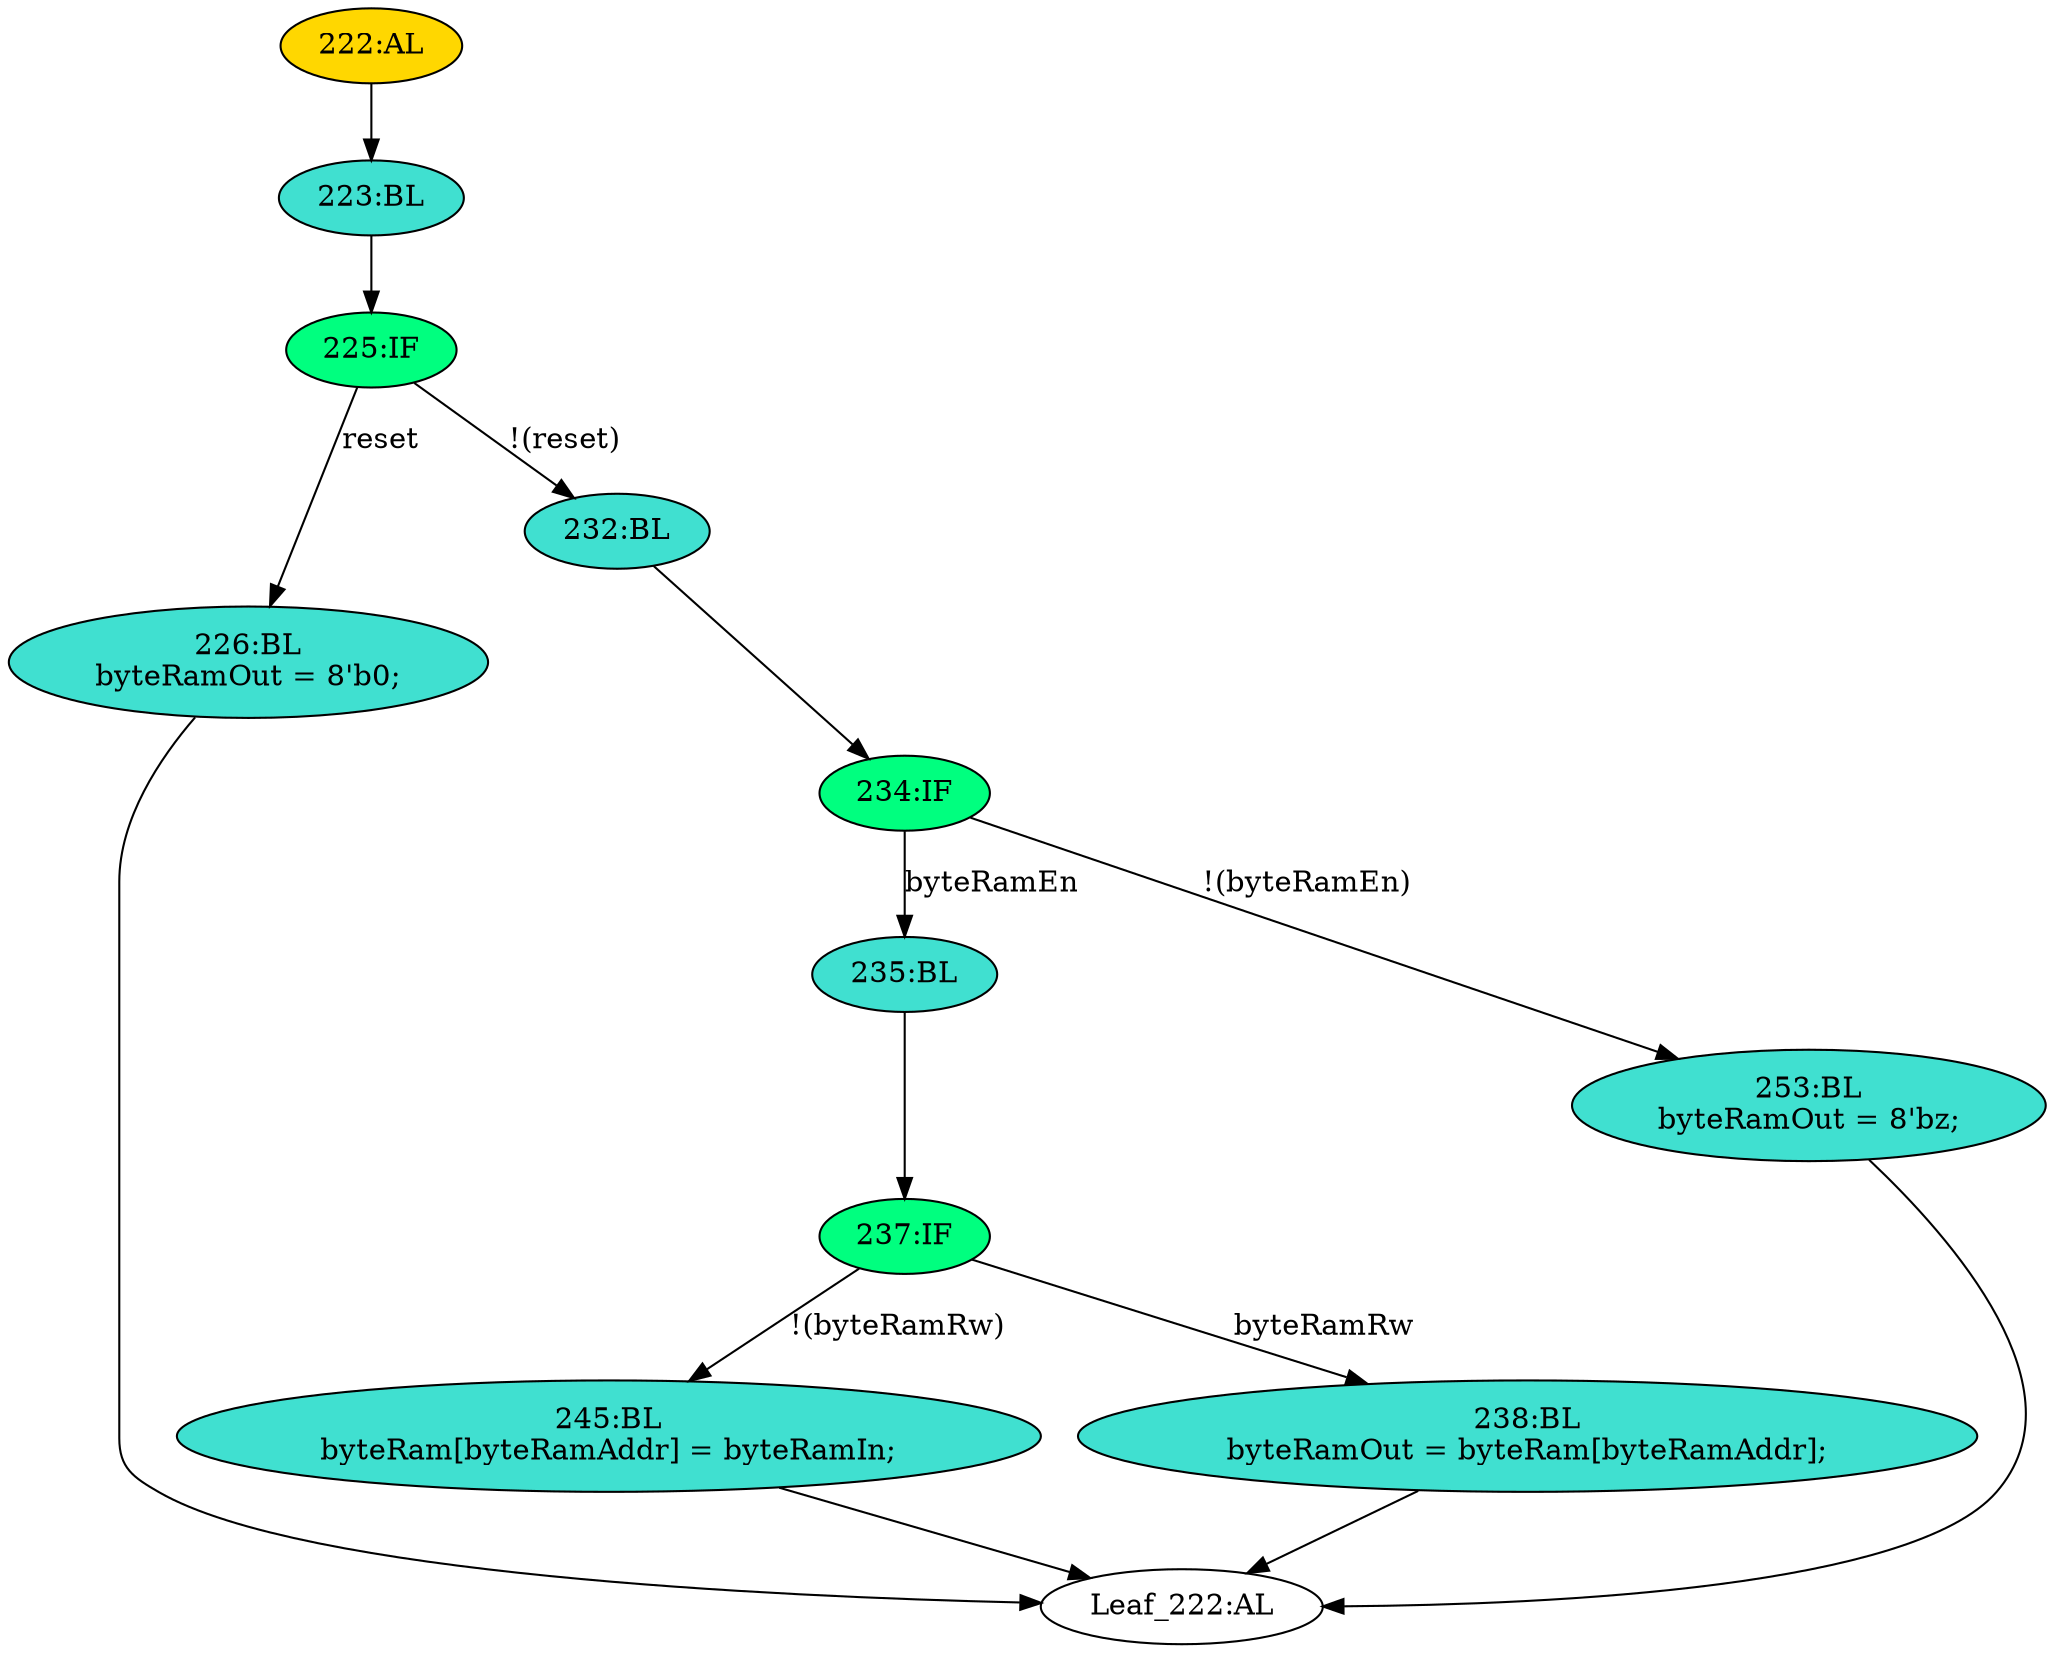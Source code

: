 strict digraph "" {
	node [label="\N"];
	"226:BL"	 [ast="<pyverilog.vparser.ast.Block object at 0x7f3ed4f59d90>",
		fillcolor=turquoise,
		label="226:BL
byteRamOut = 8'b0;",
		statements="[<pyverilog.vparser.ast.BlockingSubstitution object at 0x7f3ed4f59dd0>]",
		style=filled,
		typ=Block];
	"Leaf_222:AL"	 [def_var="['byteRamOut', 'byteRam']",
		label="Leaf_222:AL"];
	"226:BL" -> "Leaf_222:AL"	 [cond="[]",
		lineno=None];
	"245:BL"	 [ast="<pyverilog.vparser.ast.Block object at 0x7f3ed4f59410>",
		fillcolor=turquoise,
		label="245:BL
byteRam[byteRamAddr] = byteRamIn;",
		statements="[<pyverilog.vparser.ast.BlockingSubstitution object at 0x7f3ed4f59450>]",
		style=filled,
		typ=Block];
	"245:BL" -> "Leaf_222:AL"	 [cond="[]",
		lineno=None];
	"232:BL"	 [ast="<pyverilog.vparser.ast.Block object at 0x7f3ed4f598d0>",
		fillcolor=turquoise,
		label="232:BL",
		statements="[]",
		style=filled,
		typ=Block];
	"234:IF"	 [ast="<pyverilog.vparser.ast.IfStatement object at 0x7f3ed4f59910>",
		fillcolor=springgreen,
		label="234:IF",
		statements="[]",
		style=filled,
		typ=IfStatement];
	"232:BL" -> "234:IF"	 [cond="[]",
		lineno=None];
	"222:AL"	 [ast="<pyverilog.vparser.ast.Always object at 0x7f3ed4f59b90>",
		clk_sens=True,
		fillcolor=gold,
		label="222:AL",
		sens="['clk', 'reset']",
		statements="[]",
		style=filled,
		typ=Always,
		use_var="['reset', 'byteRamAddr', 'byteRamEn', 'byteRam', 'byteRamIn', 'byteRamRw']"];
	"223:BL"	 [ast="<pyverilog.vparser.ast.Block object at 0x7f3ed4f59d10>",
		fillcolor=turquoise,
		label="223:BL",
		statements="[]",
		style=filled,
		typ=Block];
	"222:AL" -> "223:BL"	 [cond="[]",
		lineno=None];
	"225:IF"	 [ast="<pyverilog.vparser.ast.IfStatement object at 0x7f3ed4f59d50>",
		fillcolor=springgreen,
		label="225:IF",
		statements="[]",
		style=filled,
		typ=IfStatement];
	"225:IF" -> "226:BL"	 [cond="['reset']",
		label=reset,
		lineno=225];
	"225:IF" -> "232:BL"	 [cond="['reset']",
		label="!(reset)",
		lineno=225];
	"223:BL" -> "225:IF"	 [cond="[]",
		lineno=None];
	"235:BL"	 [ast="<pyverilog.vparser.ast.Block object at 0x7f3ed4f59290>",
		fillcolor=turquoise,
		label="235:BL",
		statements="[]",
		style=filled,
		typ=Block];
	"237:IF"	 [ast="<pyverilog.vparser.ast.IfStatement object at 0x7f3ed4f59390>",
		fillcolor=springgreen,
		label="237:IF",
		statements="[]",
		style=filled,
		typ=IfStatement];
	"235:BL" -> "237:IF"	 [cond="[]",
		lineno=None];
	"238:BL"	 [ast="<pyverilog.vparser.ast.Block object at 0x7f3ed4f59650>",
		fillcolor=turquoise,
		label="238:BL
byteRamOut = byteRam[byteRamAddr];",
		statements="[<pyverilog.vparser.ast.BlockingSubstitution object at 0x7f3ed4f59690>]",
		style=filled,
		typ=Block];
	"238:BL" -> "Leaf_222:AL"	 [cond="[]",
		lineno=None];
	"234:IF" -> "235:BL"	 [cond="['byteRamEn']",
		label=byteRamEn,
		lineno=234];
	"253:BL"	 [ast="<pyverilog.vparser.ast.Block object at 0x7f3ed4f59950>",
		fillcolor=turquoise,
		label="253:BL
byteRamOut = 8'bz;",
		statements="[<pyverilog.vparser.ast.BlockingSubstitution object at 0x7f3ed4f59990>]",
		style=filled,
		typ=Block];
	"234:IF" -> "253:BL"	 [cond="['byteRamEn']",
		label="!(byteRamEn)",
		lineno=234];
	"237:IF" -> "245:BL"	 [cond="['byteRamRw']",
		label="!(byteRamRw)",
		lineno=237];
	"237:IF" -> "238:BL"	 [cond="['byteRamRw']",
		label=byteRamRw,
		lineno=237];
	"253:BL" -> "Leaf_222:AL"	 [cond="[]",
		lineno=None];
}
